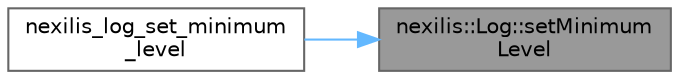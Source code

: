 digraph "nexilis::Log::setMinimumLevel"
{
 // LATEX_PDF_SIZE
  bgcolor="transparent";
  edge [fontname=Helvetica,fontsize=10,labelfontname=Helvetica,labelfontsize=10];
  node [fontname=Helvetica,fontsize=10,shape=box,height=0.2,width=0.4];
  rankdir="RL";
  Node1 [id="Node000001",label="nexilis::Log::setMinimum\lLevel",height=0.2,width=0.4,color="gray40", fillcolor="grey60", style="filled", fontcolor="black",tooltip=" "];
  Node1 -> Node2 [id="edge1_Node000001_Node000002",dir="back",color="steelblue1",style="solid",tooltip=" "];
  Node2 [id="Node000002",label="nexilis_log_set_minimum\l_level",height=0.2,width=0.4,color="grey40", fillcolor="white", style="filled",URL="$dc/dee/log__c_8cc.html#a324d2da897eea1090cf572e7ee608aa5",tooltip=" "];
}
